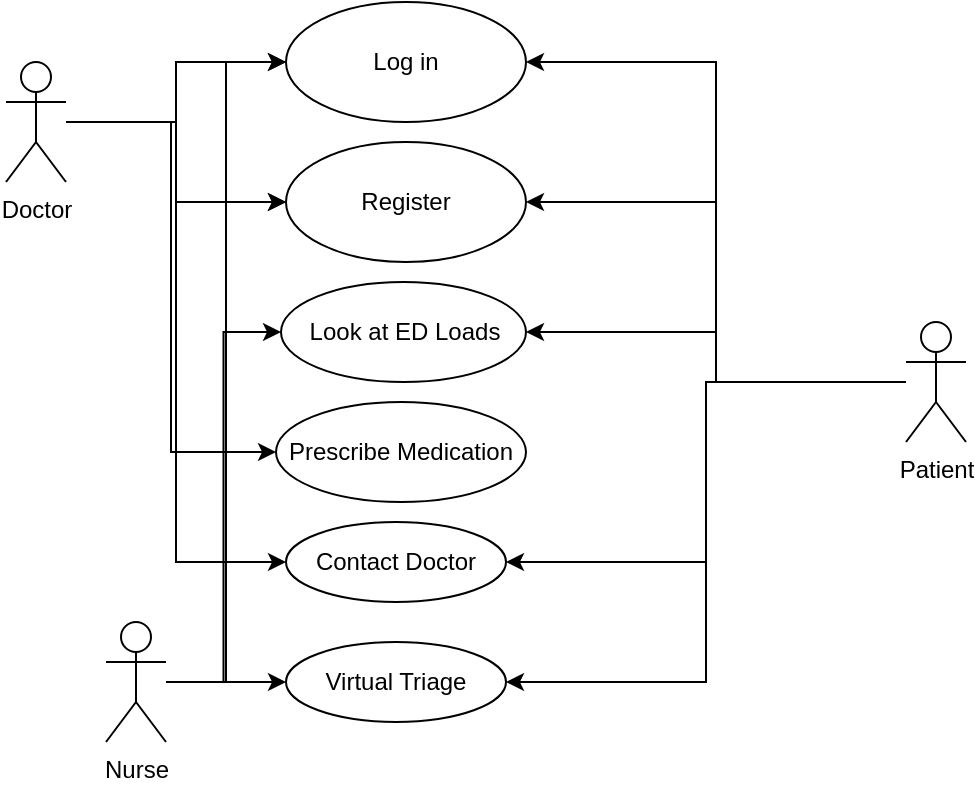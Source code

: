 <mxfile version="24.7.15">
  <diagram name="Page-1" id="z7sd7clmtVCCE3P8Ll1m">
    <mxGraphModel dx="1434" dy="754" grid="1" gridSize="10" guides="1" tooltips="1" connect="1" arrows="1" fold="1" page="1" pageScale="1" pageWidth="850" pageHeight="1100" math="0" shadow="0">
      <root>
        <mxCell id="0" />
        <mxCell id="1" parent="0" />
        <mxCell id="CTjjQVVto7asPMovYLZc-11" style="edgeStyle=orthogonalEdgeStyle;rounded=0;orthogonalLoop=1;jettySize=auto;html=1;entryX=0;entryY=0.5;entryDx=0;entryDy=0;" edge="1" parent="1" source="CTjjQVVto7asPMovYLZc-1" target="CTjjQVVto7asPMovYLZc-7">
          <mxGeometry relative="1" as="geometry" />
        </mxCell>
        <mxCell id="CTjjQVVto7asPMovYLZc-13" style="edgeStyle=orthogonalEdgeStyle;rounded=0;orthogonalLoop=1;jettySize=auto;html=1;entryX=0;entryY=0.5;entryDx=0;entryDy=0;" edge="1" parent="1" source="CTjjQVVto7asPMovYLZc-1" target="CTjjQVVto7asPMovYLZc-6">
          <mxGeometry relative="1" as="geometry" />
        </mxCell>
        <mxCell id="CTjjQVVto7asPMovYLZc-23" style="edgeStyle=orthogonalEdgeStyle;rounded=0;orthogonalLoop=1;jettySize=auto;html=1;entryX=0;entryY=0.5;entryDx=0;entryDy=0;" edge="1" parent="1" source="CTjjQVVto7asPMovYLZc-1" target="CTjjQVVto7asPMovYLZc-9">
          <mxGeometry relative="1" as="geometry" />
        </mxCell>
        <mxCell id="CTjjQVVto7asPMovYLZc-24" style="edgeStyle=orthogonalEdgeStyle;rounded=0;orthogonalLoop=1;jettySize=auto;html=1;entryX=0;entryY=0.5;entryDx=0;entryDy=0;" edge="1" parent="1" source="CTjjQVVto7asPMovYLZc-1" target="CTjjQVVto7asPMovYLZc-10">
          <mxGeometry relative="1" as="geometry" />
        </mxCell>
        <mxCell id="CTjjQVVto7asPMovYLZc-1" value="Doctor" style="shape=umlActor;verticalLabelPosition=bottom;verticalAlign=top;html=1;outlineConnect=0;" vertex="1" parent="1">
          <mxGeometry x="10" y="280" width="30" height="60" as="geometry" />
        </mxCell>
        <mxCell id="CTjjQVVto7asPMovYLZc-5" style="edgeStyle=orthogonalEdgeStyle;rounded=0;orthogonalLoop=1;jettySize=auto;html=1;entryX=0;entryY=0.5;entryDx=0;entryDy=0;" edge="1" parent="1" source="CTjjQVVto7asPMovYLZc-2" target="CTjjQVVto7asPMovYLZc-4">
          <mxGeometry relative="1" as="geometry" />
        </mxCell>
        <mxCell id="CTjjQVVto7asPMovYLZc-19" style="edgeStyle=orthogonalEdgeStyle;rounded=0;orthogonalLoop=1;jettySize=auto;html=1;entryX=0;entryY=0.5;entryDx=0;entryDy=0;" edge="1" parent="1" source="CTjjQVVto7asPMovYLZc-2" target="CTjjQVVto7asPMovYLZc-8">
          <mxGeometry relative="1" as="geometry" />
        </mxCell>
        <mxCell id="CTjjQVVto7asPMovYLZc-20" style="edgeStyle=orthogonalEdgeStyle;rounded=0;orthogonalLoop=1;jettySize=auto;html=1;entryX=0;entryY=0.5;entryDx=0;entryDy=0;" edge="1" parent="1" source="CTjjQVVto7asPMovYLZc-2" target="CTjjQVVto7asPMovYLZc-9">
          <mxGeometry relative="1" as="geometry" />
        </mxCell>
        <mxCell id="CTjjQVVto7asPMovYLZc-22" style="edgeStyle=orthogonalEdgeStyle;rounded=0;orthogonalLoop=1;jettySize=auto;html=1;entryX=0;entryY=0.5;entryDx=0;entryDy=0;" edge="1" parent="1" source="CTjjQVVto7asPMovYLZc-2" target="CTjjQVVto7asPMovYLZc-10">
          <mxGeometry relative="1" as="geometry" />
        </mxCell>
        <mxCell id="CTjjQVVto7asPMovYLZc-2" value="Nurse" style="shape=umlActor;verticalLabelPosition=bottom;verticalAlign=top;html=1;outlineConnect=0;" vertex="1" parent="1">
          <mxGeometry x="60" y="560" width="30" height="60" as="geometry" />
        </mxCell>
        <mxCell id="CTjjQVVto7asPMovYLZc-14" style="edgeStyle=orthogonalEdgeStyle;rounded=0;orthogonalLoop=1;jettySize=auto;html=1;entryX=1;entryY=0.5;entryDx=0;entryDy=0;" edge="1" parent="1" source="CTjjQVVto7asPMovYLZc-3" target="CTjjQVVto7asPMovYLZc-10">
          <mxGeometry relative="1" as="geometry" />
        </mxCell>
        <mxCell id="CTjjQVVto7asPMovYLZc-15" style="edgeStyle=orthogonalEdgeStyle;rounded=0;orthogonalLoop=1;jettySize=auto;html=1;entryX=1;entryY=0.5;entryDx=0;entryDy=0;" edge="1" parent="1" source="CTjjQVVto7asPMovYLZc-3" target="CTjjQVVto7asPMovYLZc-9">
          <mxGeometry relative="1" as="geometry" />
        </mxCell>
        <mxCell id="CTjjQVVto7asPMovYLZc-16" style="edgeStyle=orthogonalEdgeStyle;rounded=0;orthogonalLoop=1;jettySize=auto;html=1;entryX=1;entryY=0.5;entryDx=0;entryDy=0;" edge="1" parent="1" source="CTjjQVVto7asPMovYLZc-3" target="CTjjQVVto7asPMovYLZc-8">
          <mxGeometry relative="1" as="geometry" />
        </mxCell>
        <mxCell id="CTjjQVVto7asPMovYLZc-17" style="edgeStyle=orthogonalEdgeStyle;rounded=0;orthogonalLoop=1;jettySize=auto;html=1;entryX=1;entryY=0.5;entryDx=0;entryDy=0;" edge="1" parent="1" source="CTjjQVVto7asPMovYLZc-3" target="CTjjQVVto7asPMovYLZc-6">
          <mxGeometry relative="1" as="geometry" />
        </mxCell>
        <mxCell id="CTjjQVVto7asPMovYLZc-18" style="edgeStyle=orthogonalEdgeStyle;rounded=0;orthogonalLoop=1;jettySize=auto;html=1;entryX=1;entryY=0.5;entryDx=0;entryDy=0;" edge="1" parent="1" source="CTjjQVVto7asPMovYLZc-3" target="CTjjQVVto7asPMovYLZc-4">
          <mxGeometry relative="1" as="geometry" />
        </mxCell>
        <mxCell id="CTjjQVVto7asPMovYLZc-3" value="Patient" style="shape=umlActor;verticalLabelPosition=bottom;verticalAlign=top;html=1;outlineConnect=0;" vertex="1" parent="1">
          <mxGeometry x="460" y="410" width="30" height="60" as="geometry" />
        </mxCell>
        <mxCell id="CTjjQVVto7asPMovYLZc-4" value="Virtual Triage" style="ellipse;whiteSpace=wrap;html=1;" vertex="1" parent="1">
          <mxGeometry x="150" y="570" width="110" height="40" as="geometry" />
        </mxCell>
        <mxCell id="CTjjQVVto7asPMovYLZc-6" value="Contact Doctor" style="ellipse;whiteSpace=wrap;html=1;" vertex="1" parent="1">
          <mxGeometry x="150" y="510" width="110" height="40" as="geometry" />
        </mxCell>
        <mxCell id="CTjjQVVto7asPMovYLZc-7" value="Prescribe Medication" style="ellipse;whiteSpace=wrap;html=1;" vertex="1" parent="1">
          <mxGeometry x="145" y="450" width="125" height="50" as="geometry" />
        </mxCell>
        <mxCell id="CTjjQVVto7asPMovYLZc-8" value="Look at ED Loads" style="ellipse;whiteSpace=wrap;html=1;" vertex="1" parent="1">
          <mxGeometry x="147.5" y="390" width="122.5" height="50" as="geometry" />
        </mxCell>
        <mxCell id="CTjjQVVto7asPMovYLZc-9" value="Register " style="ellipse;whiteSpace=wrap;html=1;" vertex="1" parent="1">
          <mxGeometry x="150" y="320" width="120" height="60" as="geometry" />
        </mxCell>
        <mxCell id="CTjjQVVto7asPMovYLZc-10" value="Log in" style="ellipse;whiteSpace=wrap;html=1;" vertex="1" parent="1">
          <mxGeometry x="150" y="250" width="120" height="60" as="geometry" />
        </mxCell>
      </root>
    </mxGraphModel>
  </diagram>
</mxfile>
